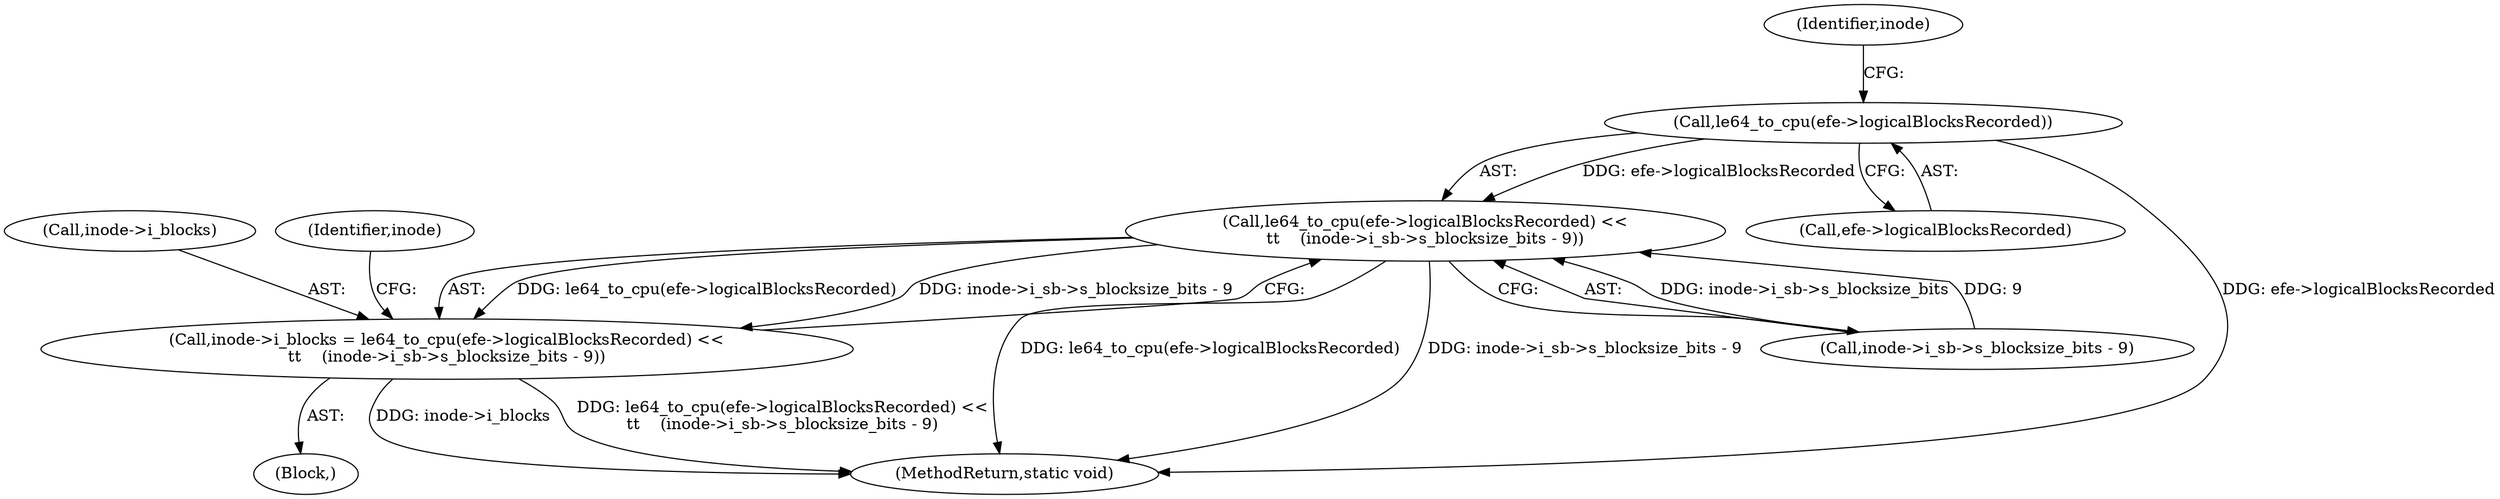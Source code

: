 digraph "0_linux_c03aa9f6e1f938618e6db2e23afef0574efeeb65@pointer" {
"1000833" [label="(Call,le64_to_cpu(efe->logicalBlocksRecorded))"];
"1000832" [label="(Call,le64_to_cpu(efe->logicalBlocksRecorded) <<\n\t\t    (inode->i_sb->s_blocksize_bits - 9))"];
"1000828" [label="(Call,inode->i_blocks = le64_to_cpu(efe->logicalBlocksRecorded) <<\n\t\t    (inode->i_sb->s_blocksize_bits - 9))"];
"1000840" [label="(Identifier,inode)"];
"1000834" [label="(Call,efe->logicalBlocksRecorded)"];
"1000832" [label="(Call,le64_to_cpu(efe->logicalBlocksRecorded) <<\n\t\t    (inode->i_sb->s_blocksize_bits - 9))"];
"1000833" [label="(Call,le64_to_cpu(efe->logicalBlocksRecorded))"];
"1001145" [label="(MethodReturn,static void)"];
"1000837" [label="(Call,inode->i_sb->s_blocksize_bits - 9)"];
"1000829" [label="(Call,inode->i_blocks)"];
"1000849" [label="(Identifier,inode)"];
"1000827" [label="(Block,)"];
"1000828" [label="(Call,inode->i_blocks = le64_to_cpu(efe->logicalBlocksRecorded) <<\n\t\t    (inode->i_sb->s_blocksize_bits - 9))"];
"1000833" -> "1000832"  [label="AST: "];
"1000833" -> "1000834"  [label="CFG: "];
"1000834" -> "1000833"  [label="AST: "];
"1000840" -> "1000833"  [label="CFG: "];
"1000833" -> "1001145"  [label="DDG: efe->logicalBlocksRecorded"];
"1000833" -> "1000832"  [label="DDG: efe->logicalBlocksRecorded"];
"1000832" -> "1000828"  [label="AST: "];
"1000832" -> "1000837"  [label="CFG: "];
"1000837" -> "1000832"  [label="AST: "];
"1000828" -> "1000832"  [label="CFG: "];
"1000832" -> "1001145"  [label="DDG: le64_to_cpu(efe->logicalBlocksRecorded)"];
"1000832" -> "1001145"  [label="DDG: inode->i_sb->s_blocksize_bits - 9"];
"1000832" -> "1000828"  [label="DDG: le64_to_cpu(efe->logicalBlocksRecorded)"];
"1000832" -> "1000828"  [label="DDG: inode->i_sb->s_blocksize_bits - 9"];
"1000837" -> "1000832"  [label="DDG: inode->i_sb->s_blocksize_bits"];
"1000837" -> "1000832"  [label="DDG: 9"];
"1000828" -> "1000827"  [label="AST: "];
"1000829" -> "1000828"  [label="AST: "];
"1000849" -> "1000828"  [label="CFG: "];
"1000828" -> "1001145"  [label="DDG: inode->i_blocks"];
"1000828" -> "1001145"  [label="DDG: le64_to_cpu(efe->logicalBlocksRecorded) <<\n\t\t    (inode->i_sb->s_blocksize_bits - 9)"];
}
